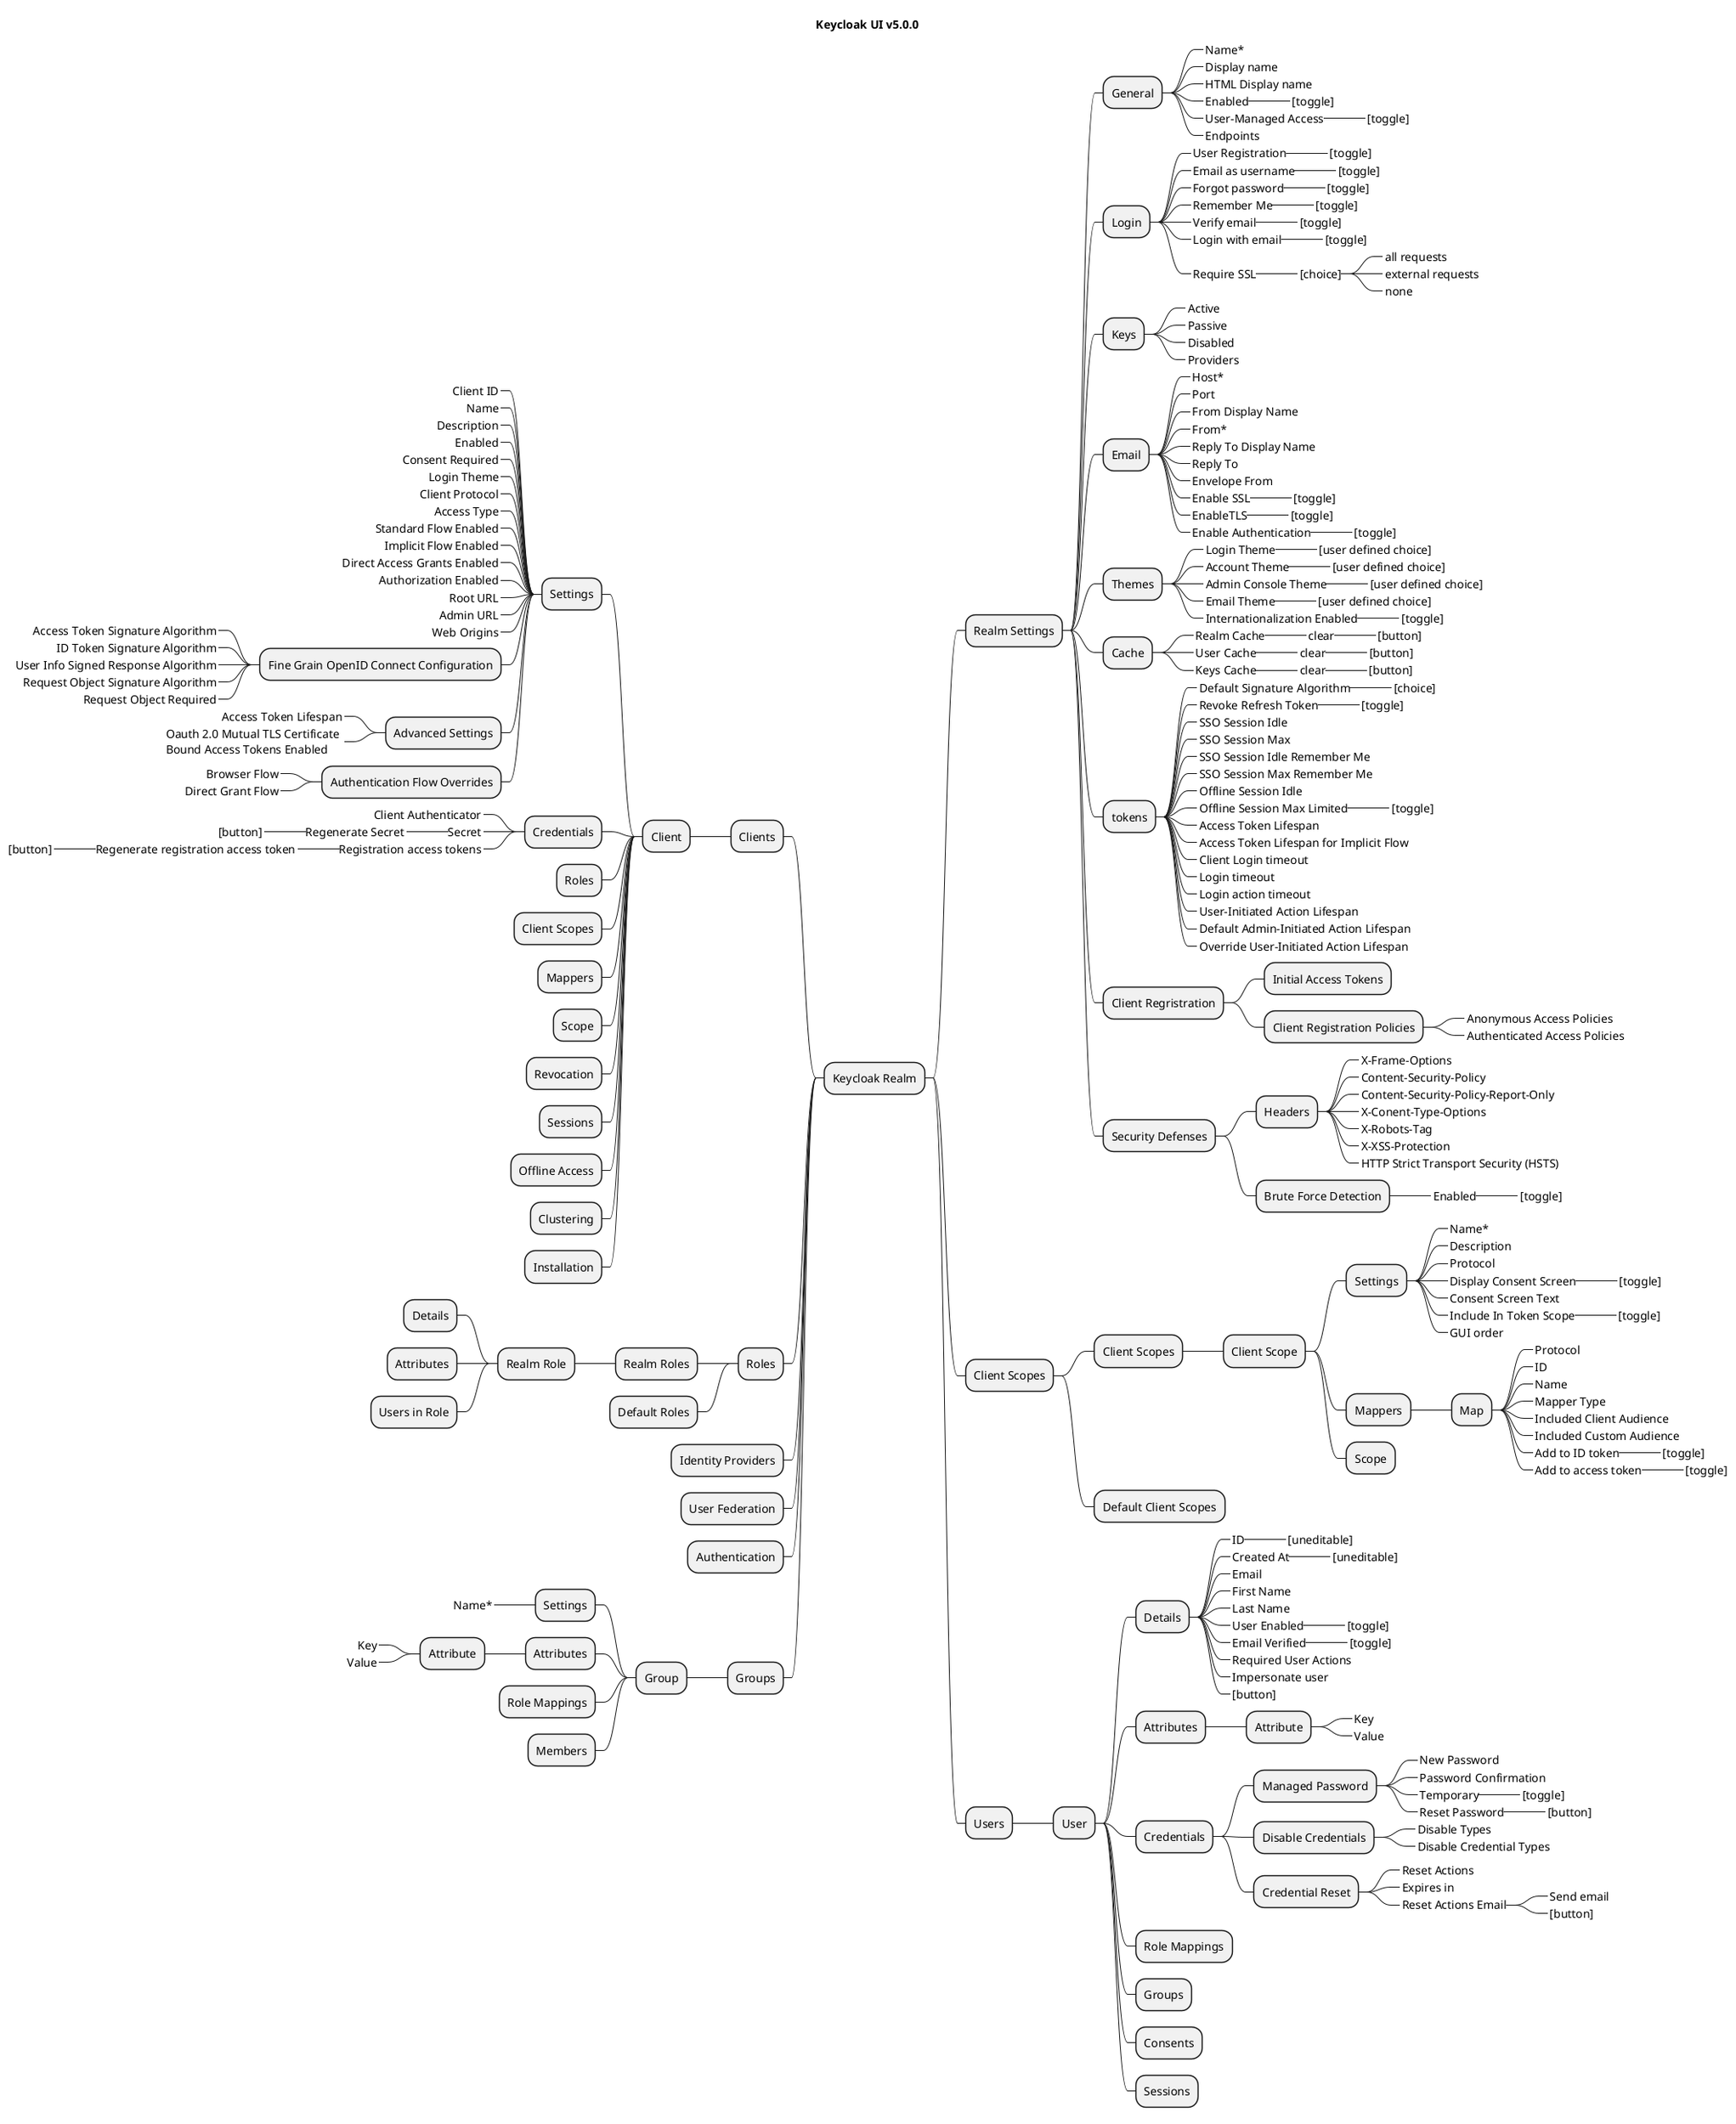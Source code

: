 @startmindmap
title Keycloak UI v5.0.0

* Keycloak Realm

** Realm Settings

*** General
****_ Name*
****_ Display name
****_ HTML Display name
****_ Enabled
*****_ [toggle]
****_ User-Managed Access
*****_ [toggle]
****_ Endpoints

*** Login
****_ User Registration
*****_ [toggle]
****_ Email as username
*****_ [toggle]
****_ Forgot password
*****_ [toggle]
****_ Remember Me
*****_ [toggle]
****_ Verify email
*****_ [toggle]
****_ Login with email
*****_ [toggle]
****_ Require SSL
*****_ [choice]
******_ all requests
******_ external requests
******_ none

*** Keys
****_ Active
****_ Passive
****_ Disabled
****_ Providers

*** Email
****_ Host*
****_ Port
****_ From Display Name
****_ From*
****_ Reply To Display Name
****_ Reply To
****_ Envelope From
****_ Enable SSL
*****_ [toggle]
****_ EnableTLS
*****_ [toggle]
****_ Enable Authentication
*****_ [toggle]

*** Themes
****_ Login Theme
*****_ [user defined choice]
****_ Account Theme
*****_ [user defined choice]
****_ Admin Console Theme
*****_ [user defined choice]
****_ Email Theme
*****_ [user defined choice]
****_ Internationalization Enabled
*****_ [toggle]

*** Cache
****_ Realm Cache
*****_ clear
******_ [button]
****_ User Cache
*****_ clear
******_ [button]
****_ Keys Cache
*****_ clear
******_ [button]

*** tokens
****_ Default Signature Algorithm
*****_ [choice]
****_ Revoke Refresh Token
*****_ [toggle]
****_ SSO Session Idle
****_ SSO Session Max
****_ SSO Session Idle Remember Me
****_ SSO Session Max Remember Me
****_ Offline Session Idle
****_ Offline Session Max Limited
*****_ [toggle]
****_ Access Token Lifespan
****_ Access Token Lifespan for Implicit Flow
****_ Client Login timeout
****_ Login timeout
****_ Login action timeout
****_ User-Initiated Action Lifespan
****_ Default Admin-Initiated Action Lifespan
****_ Override User-Initiated Action Lifespan

*** Client Regristration
**** Initial Access Tokens
**** Client Registration Policies
*****_ Anonymous Access Policies
*****_ Authenticated Access Policies

*** Security Defenses
**** Headers
*****_ X-Frame-Options
*****_ Content-Security-Policy
*****_ Content-Security-Policy-Report-Only
*****_ X-Conent-Type-Options
*****_ X-Robots-Tag
*****_ X-XSS-Protection
*****_ HTTP Strict Transport Security (HSTS)
**** Brute Force Detection
*****_ Enabled
******_ [toggle]


' ################### Clients

left side

** Clients

*** Client

**** Settings
*****_ Client ID
*****_ Name
*****_ Description
*****_ Enabled
*****_ Consent Required
*****_ Login Theme
*****_ Client Protocol
*****_ Access Type
*****_ Standard Flow Enabled
*****_ Implicit Flow Enabled
*****_ Direct Access Grants Enabled
*****_ Authorization Enabled
*****_ Root URL
*****_ Admin URL
*****_ Web Origins


***** Fine Grain OpenID Connect Configuration
******_ Access Token Signature Algorithm
******_ ID Token Signature Algorithm
******_ User Info Signed Response Algorithm
******_ Request Object Signature Algorithm
******_ Request Object Required


***** Advanced Settings
******_ Access Token Lifespan
******_ Oauth 2.0 Mutual TLS Certificate \nBound Access Tokens Enabled

***** Authentication Flow Overrides
******_ Browser Flow
******_ Direct Grant Flow

**** Credentials
*****_ Client Authenticator
*****_ Secret
******_ Regenerate Secret
*******_ [button]
*****_ Registration access tokens
******_ Regenerate registration access token
*******_ [button]

**** Roles
**** Client Scopes
**** Mappers
**** Scope
**** Revocation
**** Sessions
**** Offline Access
**** Clustering
**** Installation

' ################### Client Scopes

right side

** Client Scopes
*** Client Scopes
**** Client Scope

***** Settings
******_ Name*
******_ Description
******_ Protocol
******_ Display Consent Screen
*******_ [toggle]
******_ Consent Screen Text
******_ Include In Token Scope
*******_ [toggle]
******_ GUI order

***** Mappers
****** Map
*******_ Protocol
*******_ ID
*******_ Name
*******_ Mapper Type
*******_ Included Client Audience
*******_ Included Custom Audience
*******_ Add to ID token
********_ [toggle]
*******_ Add to access token
********_ [toggle]

***** Scope

*** Default Client Scopes

' ################### Roles

left side

** Roles

*** Realm Roles
**** Realm Role
***** Details
***** Attributes
***** Users in Role

*** Default Roles

left side

' #################### IDP / User Fed. / Auth

** Identity Providers
** User Federation
** Authentication

right side

' ################### Users

** Users
*** User

**** Details
*****_ ID
******_ [uneditable]
*****_ Created At
******_ [uneditable]
*****_ Email
*****_ First Name
*****_ Last Name
*****_ User Enabled
******_ [toggle]
*****_ Email Verified
******_ [toggle]
*****_ Required User Actions
*****_ Impersonate user
*****_ [button]

**** Attributes
***** Attribute
******_ Key
******_ Value

**** Credentials

***** Managed Password
******_ New Password
******_ Password Confirmation
******_ Temporary
*******_ [toggle]
******_ Reset Password
*******_ [button]

***** Disable Credentials
******_ Disable Types
******_ Disable Credential Types

***** Credential Reset
******_ Reset Actions
******_ Expires in
******_ Reset Actions Email
*******_ Send email
*******_ [button]

**** Role Mappings
**** Groups
**** Consents
**** Sessions

left side

' ################### Groups

** Groups
*** Group

**** Settings
*****_ Name*
**** Attributes
***** Attribute
******_ Key
******_ Value
**** Role Mappings
**** Members

@endmindmap
